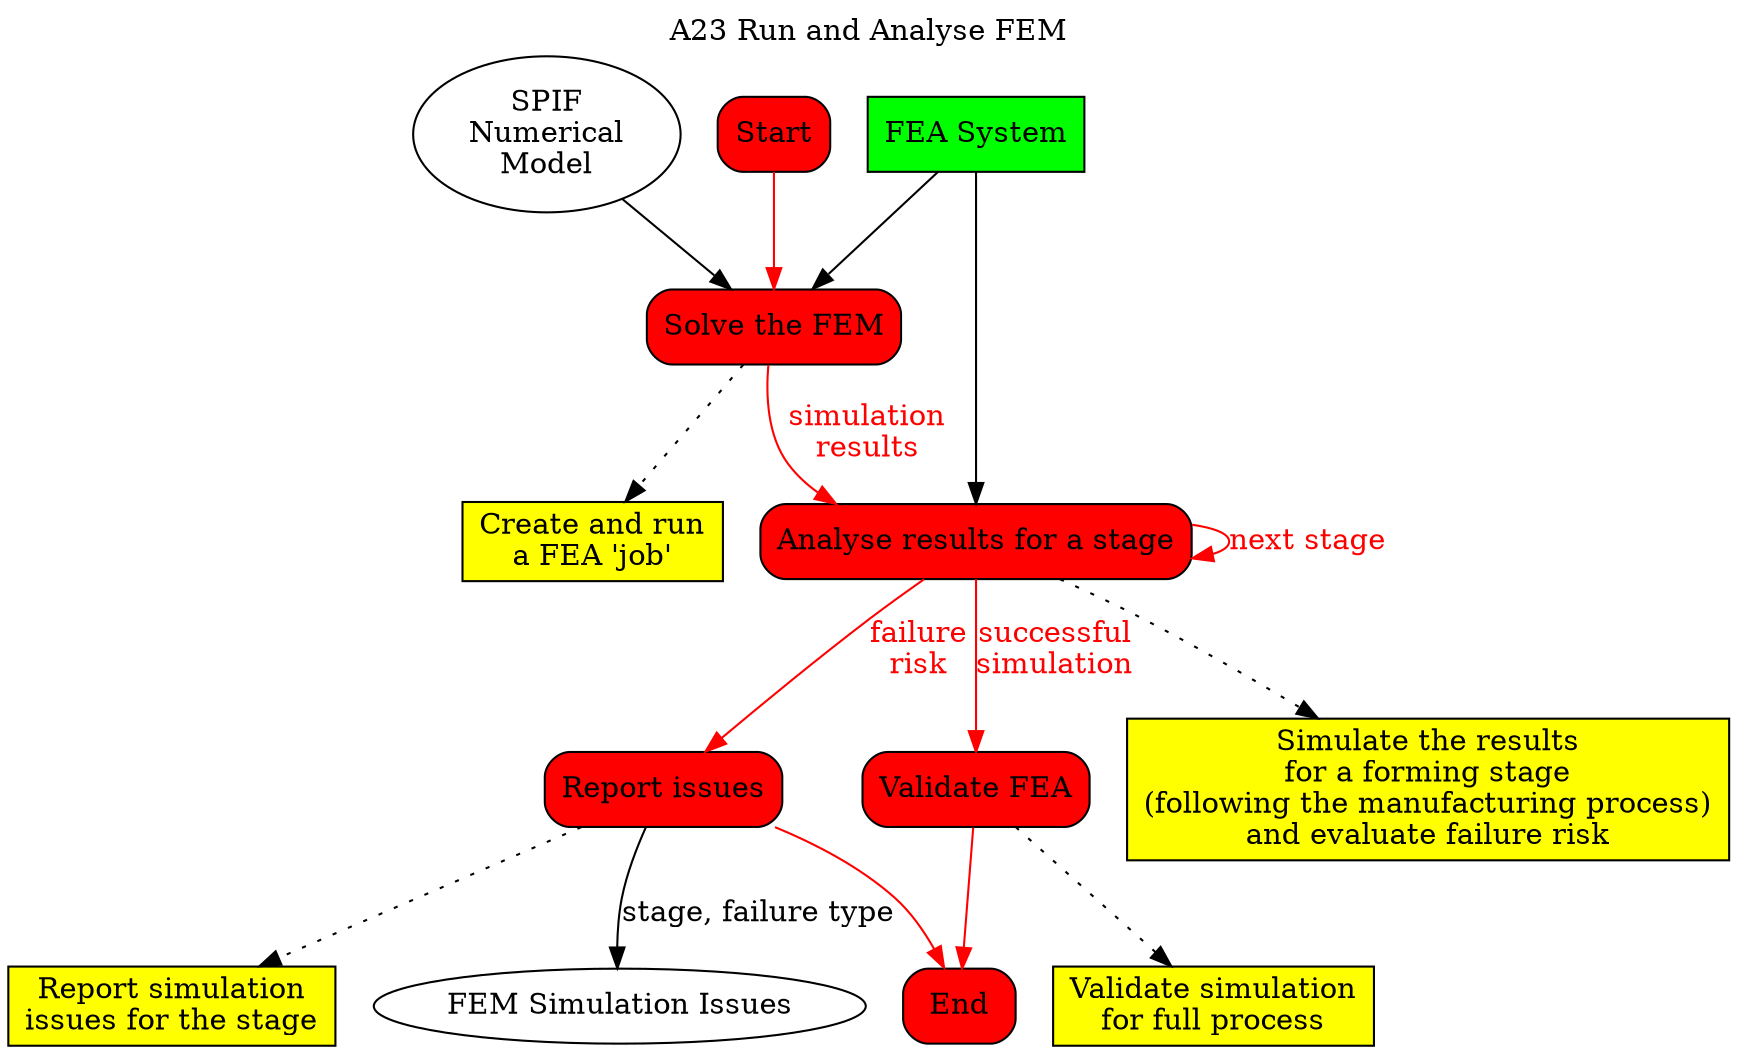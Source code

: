 digraph behaviourmodel {


# activity title
labelloc="t"
label="A23 Run and Analyse FEM"

# inputs and outputs
node [shape=ellipse, style=filled, fillcolor=white, color=black]
fem [label="SPIF\nNumerical\nModel"]
fem_issues [label="FEM Simulation Issues"]

# mechanisms
node [shape=box, style=filled, fillcolor=green, color=black]
fea [label="FEA System"]

# tasks definition
node [shape=box, style="filled, rounded", fillcolor=red, color=black]
Start
t1 [label="Solve the FEM"]
t2 [label="Analyse results for a stage"]
t3 [label="Report issues"]
t4 [label="Validate FEA"]
End

# rules
node [shape=box, style=filled, fillcolor=yellow, color=black]
r1 [label="Create and run\na FEA 'job'"]
r2 [label="Simulate the results\nfor a forming stage\n(following the manufacturing process)\nand evaluate failure risk"]
r3 [label="Report simulation\nissues for the stage"]
r4 [label="Validate simulation\nfor full process"]

# attaching rules
edge [dir=forward, color=black, fontcolor=black, style=dotted]
t1 -> r1
t2 -> r2
t3 -> r3
t4 -> r4

# task sequence
edge [dir=forward, color=red, fontcolor=red, style=solid]
Start -> t1
t1 -> t2 [label="simulation\nresults"]
t2 -> t2 [label="next stage"]
t2 -> t3 [label="failure\nrisk"]
t2 -> t4 [label="successful\nsimulation"]
{t3, t4} -> End

# attaching mechanisms
edge [dir=forward, color=black]
fea -> {t1, t2}

# attaching inputs and outputs
edge [dir=forward, color=black, fontcolor=black, style=solid]
fem -> t1
t3 -> fem_issues [label="stage, failure type"]

}

